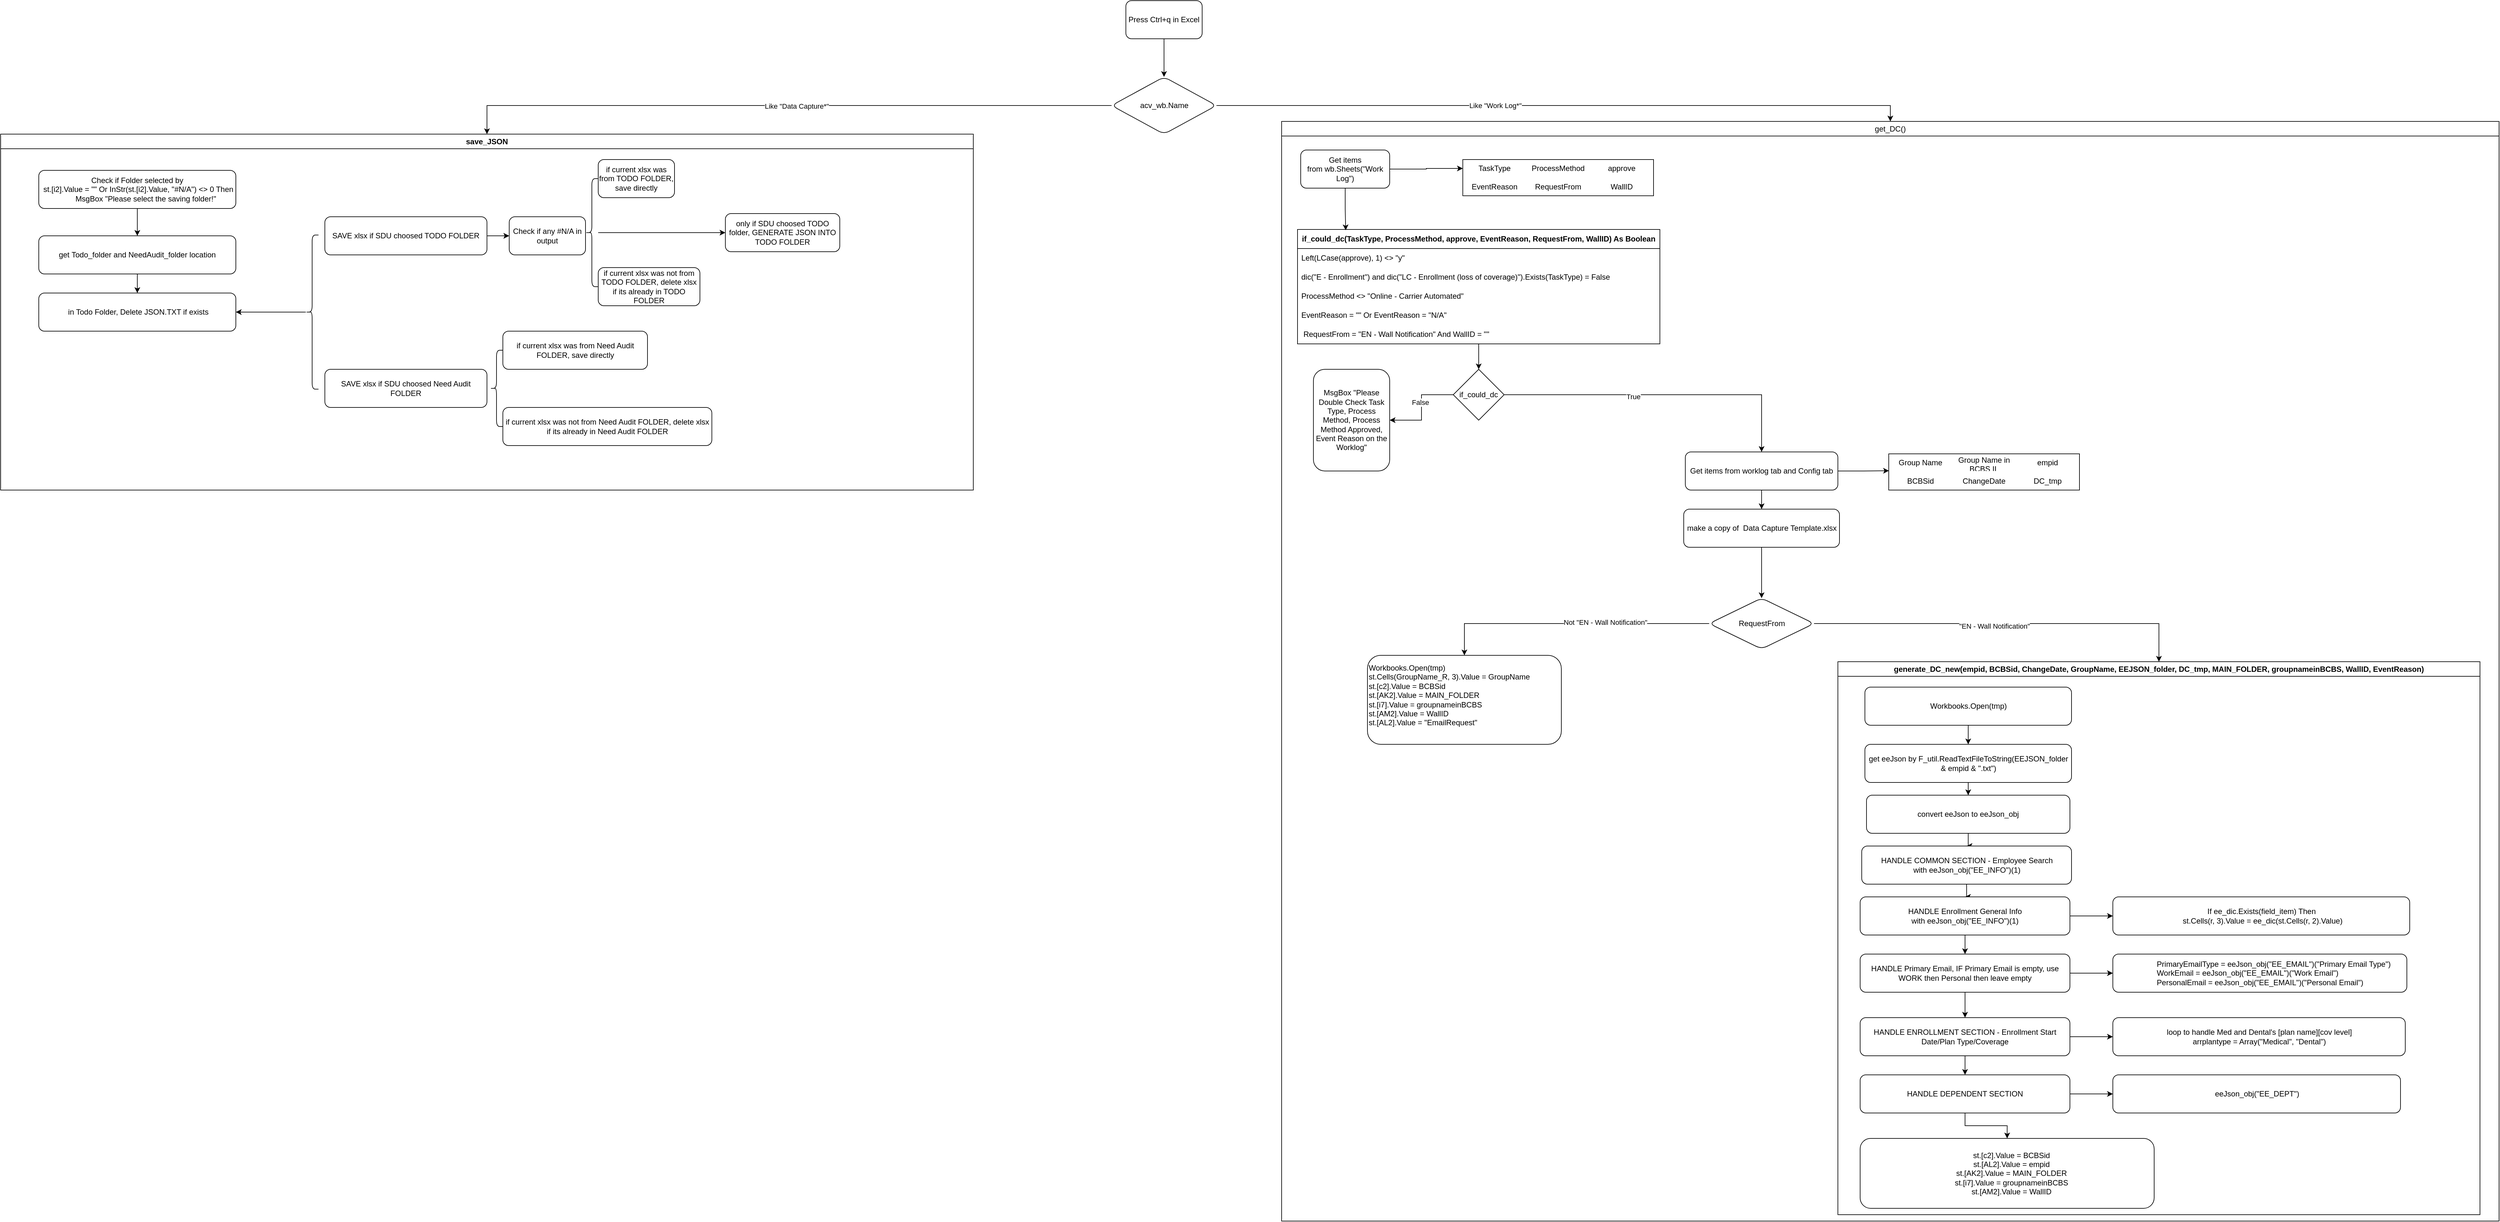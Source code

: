 <mxfile version="24.4.0" type="github">
  <diagram name="第 1 页" id="cuX83Zz7LstaSbaiO-IE">
    <mxGraphModel dx="4090" dy="1310" grid="1" gridSize="10" guides="1" tooltips="1" connect="1" arrows="1" fold="1" page="1" pageScale="1" pageWidth="850" pageHeight="1100" math="0" shadow="0">
      <root>
        <mxCell id="0" />
        <mxCell id="1" parent="0" />
        <mxCell id="5gkbCRGT5eKHyLrMa7Dm-3" value="" style="edgeStyle=orthogonalEdgeStyle;rounded=0;orthogonalLoop=1;jettySize=auto;html=1;" edge="1" parent="1" source="5gkbCRGT5eKHyLrMa7Dm-1" target="5gkbCRGT5eKHyLrMa7Dm-2">
          <mxGeometry relative="1" as="geometry" />
        </mxCell>
        <mxCell id="5gkbCRGT5eKHyLrMa7Dm-1" value="Press Ctrl+q in Excel" style="rounded=1;whiteSpace=wrap;html=1;" vertex="1" parent="1">
          <mxGeometry x="180" y="80" width="120" height="60" as="geometry" />
        </mxCell>
        <mxCell id="5gkbCRGT5eKHyLrMa7Dm-5" value="" style="edgeStyle=orthogonalEdgeStyle;rounded=0;orthogonalLoop=1;jettySize=auto;html=1;entryX=0.5;entryY=0;entryDx=0;entryDy=0;" edge="1" parent="1" source="5gkbCRGT5eKHyLrMa7Dm-2" target="5gkbCRGT5eKHyLrMa7Dm-13">
          <mxGeometry relative="1" as="geometry">
            <mxPoint x="470" y="245" as="targetPoint" />
          </mxGeometry>
        </mxCell>
        <mxCell id="5gkbCRGT5eKHyLrMa7Dm-11" value="Like &quot;Work Log*&quot;" style="edgeLabel;html=1;align=center;verticalAlign=middle;resizable=0;points=[];" vertex="1" connectable="0" parent="5gkbCRGT5eKHyLrMa7Dm-5">
          <mxGeometry x="-0.21" y="-1" relative="1" as="geometry">
            <mxPoint x="10" y="-1" as="offset" />
          </mxGeometry>
        </mxCell>
        <mxCell id="5gkbCRGT5eKHyLrMa7Dm-9" value="" style="edgeStyle=orthogonalEdgeStyle;rounded=0;orthogonalLoop=1;jettySize=auto;html=1;entryX=0.5;entryY=0;entryDx=0;entryDy=0;" edge="1" parent="1" source="5gkbCRGT5eKHyLrMa7Dm-2" target="5gkbCRGT5eKHyLrMa7Dm-121">
          <mxGeometry relative="1" as="geometry">
            <mxPoint x="20" y="245" as="targetPoint" />
          </mxGeometry>
        </mxCell>
        <mxCell id="5gkbCRGT5eKHyLrMa7Dm-10" value="Like &quot;Data Capture*&quot;" style="edgeLabel;html=1;align=center;verticalAlign=middle;resizable=0;points=[];" vertex="1" connectable="0" parent="5gkbCRGT5eKHyLrMa7Dm-9">
          <mxGeometry x="-0.034" y="1" relative="1" as="geometry">
            <mxPoint x="1" as="offset" />
          </mxGeometry>
        </mxCell>
        <mxCell id="5gkbCRGT5eKHyLrMa7Dm-2" value="acv_wb.Name" style="rhombus;whiteSpace=wrap;html=1;rounded=1;" vertex="1" parent="1">
          <mxGeometry x="157.5" y="200" width="165" height="90" as="geometry" />
        </mxCell>
        <mxCell id="5gkbCRGT5eKHyLrMa7Dm-13" value="&lt;span style=&quot;font-weight: 400;&quot;&gt;get_DC()&lt;/span&gt;" style="swimlane;whiteSpace=wrap;html=1;" vertex="1" parent="1">
          <mxGeometry x="425" y="270" width="1915" height="1730" as="geometry" />
        </mxCell>
        <mxCell id="5gkbCRGT5eKHyLrMa7Dm-42" style="edgeStyle=orthogonalEdgeStyle;rounded=0;orthogonalLoop=1;jettySize=auto;html=1;" edge="1" parent="5gkbCRGT5eKHyLrMa7Dm-13" source="5gkbCRGT5eKHyLrMa7Dm-14" target="5gkbCRGT5eKHyLrMa7Dm-30">
          <mxGeometry relative="1" as="geometry" />
        </mxCell>
        <mxCell id="5gkbCRGT5eKHyLrMa7Dm-14" value="Get items from&amp;nbsp;wb.Sheets(&quot;Work Log&quot;)" style="rounded=1;whiteSpace=wrap;html=1;" vertex="1" parent="5gkbCRGT5eKHyLrMa7Dm-13">
          <mxGeometry x="30" y="45" width="140" height="60" as="geometry" />
        </mxCell>
        <mxCell id="5gkbCRGT5eKHyLrMa7Dm-29" value="" style="shape=table;html=1;whiteSpace=wrap;startSize=0;container=1;collapsible=0;childLayout=tableLayout;columnLines=0;rowLines=0;fontSize=16;strokeColor=default;" vertex="1" parent="5gkbCRGT5eKHyLrMa7Dm-13">
          <mxGeometry x="285" y="60" width="300" height="57" as="geometry" />
        </mxCell>
        <mxCell id="5gkbCRGT5eKHyLrMa7Dm-30" value="" style="shape=tableRow;horizontal=0;startSize=0;swimlaneHead=0;swimlaneBody=0;top=0;left=0;bottom=0;right=0;collapsible=0;dropTarget=0;fillColor=none;points=[[0,0.5],[1,0.5]];portConstraint=eastwest;fontSize=16;strokeColor=inherit;" vertex="1" parent="5gkbCRGT5eKHyLrMa7Dm-29">
          <mxGeometry width="300" height="28" as="geometry" />
        </mxCell>
        <mxCell id="5gkbCRGT5eKHyLrMa7Dm-31" value="TaskType" style="shape=partialRectangle;html=1;whiteSpace=wrap;connectable=0;fillColor=none;top=0;left=0;bottom=0;right=0;overflow=hidden;fontSize=12;strokeColor=inherit;" vertex="1" parent="5gkbCRGT5eKHyLrMa7Dm-30">
          <mxGeometry width="100" height="28" as="geometry">
            <mxRectangle width="100" height="28" as="alternateBounds" />
          </mxGeometry>
        </mxCell>
        <mxCell id="5gkbCRGT5eKHyLrMa7Dm-32" value="ProcessMethod" style="shape=partialRectangle;html=1;whiteSpace=wrap;connectable=0;fillColor=none;top=0;left=0;bottom=0;right=0;overflow=hidden;fontSize=12;strokeColor=inherit;" vertex="1" parent="5gkbCRGT5eKHyLrMa7Dm-30">
          <mxGeometry x="100" width="100" height="28" as="geometry">
            <mxRectangle width="100" height="28" as="alternateBounds" />
          </mxGeometry>
        </mxCell>
        <mxCell id="5gkbCRGT5eKHyLrMa7Dm-33" value="approve" style="shape=partialRectangle;html=1;whiteSpace=wrap;connectable=0;fillColor=none;top=0;left=0;bottom=0;right=0;overflow=hidden;fontSize=12;strokeColor=inherit;" vertex="1" parent="5gkbCRGT5eKHyLrMa7Dm-30">
          <mxGeometry x="200" width="100" height="28" as="geometry">
            <mxRectangle width="100" height="28" as="alternateBounds" />
          </mxGeometry>
        </mxCell>
        <mxCell id="5gkbCRGT5eKHyLrMa7Dm-34" value="" style="shape=tableRow;horizontal=0;startSize=0;swimlaneHead=0;swimlaneBody=0;top=0;left=0;bottom=0;right=0;collapsible=0;dropTarget=0;fillColor=none;points=[[0,0.5],[1,0.5]];portConstraint=eastwest;fontSize=16;strokeColor=inherit;" vertex="1" parent="5gkbCRGT5eKHyLrMa7Dm-29">
          <mxGeometry y="28" width="300" height="29" as="geometry" />
        </mxCell>
        <mxCell id="5gkbCRGT5eKHyLrMa7Dm-35" value="EventReason" style="shape=partialRectangle;html=1;whiteSpace=wrap;connectable=0;fillColor=none;top=0;left=0;bottom=0;right=0;overflow=hidden;fontSize=12;strokeColor=inherit;" vertex="1" parent="5gkbCRGT5eKHyLrMa7Dm-34">
          <mxGeometry width="100" height="29" as="geometry">
            <mxRectangle width="100" height="29" as="alternateBounds" />
          </mxGeometry>
        </mxCell>
        <mxCell id="5gkbCRGT5eKHyLrMa7Dm-36" value="RequestFrom" style="shape=partialRectangle;html=1;whiteSpace=wrap;connectable=0;fillColor=none;top=0;left=0;bottom=0;right=0;overflow=hidden;fontSize=12;strokeColor=inherit;" vertex="1" parent="5gkbCRGT5eKHyLrMa7Dm-34">
          <mxGeometry x="100" width="100" height="29" as="geometry">
            <mxRectangle width="100" height="29" as="alternateBounds" />
          </mxGeometry>
        </mxCell>
        <mxCell id="5gkbCRGT5eKHyLrMa7Dm-37" value="WallID" style="shape=partialRectangle;html=1;whiteSpace=wrap;connectable=0;fillColor=none;top=0;left=0;bottom=0;right=0;overflow=hidden;fontSize=12;strokeColor=inherit;" vertex="1" parent="5gkbCRGT5eKHyLrMa7Dm-34">
          <mxGeometry x="200" width="100" height="29" as="geometry">
            <mxRectangle width="100" height="29" as="alternateBounds" />
          </mxGeometry>
        </mxCell>
        <mxCell id="5gkbCRGT5eKHyLrMa7Dm-58" value="" style="edgeStyle=orthogonalEdgeStyle;rounded=0;orthogonalLoop=1;jettySize=auto;html=1;" edge="1" parent="5gkbCRGT5eKHyLrMa7Dm-13" source="5gkbCRGT5eKHyLrMa7Dm-46" target="5gkbCRGT5eKHyLrMa7Dm-57">
          <mxGeometry relative="1" as="geometry" />
        </mxCell>
        <mxCell id="5gkbCRGT5eKHyLrMa7Dm-46" value="&lt;span style=&quot;font-weight: 700;&quot;&gt;if_could_dc(TaskType, ProcessMethod, approve, EventReason, RequestFrom, WallID) As Boolean&lt;/span&gt;" style="swimlane;fontStyle=0;childLayout=stackLayout;horizontal=1;startSize=30;horizontalStack=0;resizeParent=1;resizeParentMax=0;resizeLast=0;collapsible=1;marginBottom=0;whiteSpace=wrap;html=1;" vertex="1" parent="5gkbCRGT5eKHyLrMa7Dm-13">
          <mxGeometry x="25" y="170" width="570" height="180" as="geometry">
            <mxRectangle x="45" y="465" width="600" height="30" as="alternateBounds" />
          </mxGeometry>
        </mxCell>
        <mxCell id="5gkbCRGT5eKHyLrMa7Dm-47" value="Left(LCase(approve), 1) &amp;lt;&amp;gt; &quot;y&quot;" style="text;strokeColor=none;fillColor=none;align=left;verticalAlign=middle;spacingLeft=4;spacingRight=4;overflow=hidden;points=[[0,0.5],[1,0.5]];portConstraint=eastwest;rotatable=0;whiteSpace=wrap;html=1;" vertex="1" parent="5gkbCRGT5eKHyLrMa7Dm-46">
          <mxGeometry y="30" width="570" height="30" as="geometry" />
        </mxCell>
        <mxCell id="5gkbCRGT5eKHyLrMa7Dm-48" value="dic(&quot;E - Enrollment&quot;) and&amp;nbsp;dic(&quot;LC - Enrollment (loss of coverage)&quot;).Exists(TaskType)&amp;nbsp;= False" style="text;strokeColor=none;fillColor=none;align=left;verticalAlign=middle;spacingLeft=4;spacingRight=4;overflow=hidden;points=[[0,0.5],[1,0.5]];portConstraint=eastwest;rotatable=0;whiteSpace=wrap;html=1;" vertex="1" parent="5gkbCRGT5eKHyLrMa7Dm-46">
          <mxGeometry y="60" width="570" height="30" as="geometry" />
        </mxCell>
        <mxCell id="5gkbCRGT5eKHyLrMa7Dm-49" value="ProcessMethod &amp;lt;&amp;gt; &quot;Online - Carrier Automated&quot;" style="text;strokeColor=none;fillColor=none;align=left;verticalAlign=middle;spacingLeft=4;spacingRight=4;overflow=hidden;points=[[0,0.5],[1,0.5]];portConstraint=eastwest;rotatable=0;whiteSpace=wrap;html=1;" vertex="1" parent="5gkbCRGT5eKHyLrMa7Dm-46">
          <mxGeometry y="90" width="570" height="30" as="geometry" />
        </mxCell>
        <mxCell id="5gkbCRGT5eKHyLrMa7Dm-51" value="EventReason = &quot;&quot; Or EventReason = &quot;N/A&quot;" style="text;strokeColor=none;fillColor=none;align=left;verticalAlign=middle;spacingLeft=4;spacingRight=4;overflow=hidden;points=[[0,0.5],[1,0.5]];portConstraint=eastwest;rotatable=0;whiteSpace=wrap;html=1;" vertex="1" parent="5gkbCRGT5eKHyLrMa7Dm-46">
          <mxGeometry y="120" width="570" height="30" as="geometry" />
        </mxCell>
        <mxCell id="5gkbCRGT5eKHyLrMa7Dm-54" value="&amp;nbsp;RequestFrom = &quot;EN - Wall Notification&quot; And WallID = &quot;&quot;" style="text;strokeColor=none;fillColor=none;align=left;verticalAlign=middle;spacingLeft=4;spacingRight=4;overflow=hidden;points=[[0,0.5],[1,0.5]];portConstraint=eastwest;rotatable=0;whiteSpace=wrap;html=1;" vertex="1" parent="5gkbCRGT5eKHyLrMa7Dm-46">
          <mxGeometry y="150" width="570" height="30" as="geometry" />
        </mxCell>
        <mxCell id="5gkbCRGT5eKHyLrMa7Dm-53" style="edgeStyle=orthogonalEdgeStyle;rounded=0;orthogonalLoop=1;jettySize=auto;html=1;entryX=0.133;entryY=0.007;entryDx=0;entryDy=0;entryPerimeter=0;" edge="1" parent="5gkbCRGT5eKHyLrMa7Dm-13" source="5gkbCRGT5eKHyLrMa7Dm-14" target="5gkbCRGT5eKHyLrMa7Dm-46">
          <mxGeometry relative="1" as="geometry" />
        </mxCell>
        <mxCell id="5gkbCRGT5eKHyLrMa7Dm-60" value="" style="edgeStyle=orthogonalEdgeStyle;rounded=0;orthogonalLoop=1;jettySize=auto;html=1;entryX=0.5;entryY=0;entryDx=0;entryDy=0;" edge="1" parent="5gkbCRGT5eKHyLrMa7Dm-13" source="5gkbCRGT5eKHyLrMa7Dm-57" target="5gkbCRGT5eKHyLrMa7Dm-67">
          <mxGeometry relative="1" as="geometry">
            <mxPoint x="505" y="430" as="targetPoint" />
          </mxGeometry>
        </mxCell>
        <mxCell id="5gkbCRGT5eKHyLrMa7Dm-61" value="True" style="edgeLabel;html=1;align=center;verticalAlign=middle;resizable=0;points=[];" vertex="1" connectable="0" parent="5gkbCRGT5eKHyLrMa7Dm-60">
          <mxGeometry x="-0.182" y="-3" relative="1" as="geometry">
            <mxPoint as="offset" />
          </mxGeometry>
        </mxCell>
        <mxCell id="5gkbCRGT5eKHyLrMa7Dm-63" value="" style="edgeStyle=orthogonalEdgeStyle;rounded=0;orthogonalLoop=1;jettySize=auto;html=1;" edge="1" parent="5gkbCRGT5eKHyLrMa7Dm-13" source="5gkbCRGT5eKHyLrMa7Dm-57" target="5gkbCRGT5eKHyLrMa7Dm-62">
          <mxGeometry relative="1" as="geometry" />
        </mxCell>
        <mxCell id="5gkbCRGT5eKHyLrMa7Dm-64" value="False" style="edgeLabel;html=1;align=center;verticalAlign=middle;resizable=0;points=[];" vertex="1" connectable="0" parent="5gkbCRGT5eKHyLrMa7Dm-63">
          <mxGeometry x="-0.124" y="-2" relative="1" as="geometry">
            <mxPoint as="offset" />
          </mxGeometry>
        </mxCell>
        <mxCell id="5gkbCRGT5eKHyLrMa7Dm-57" value="if_could_dc" style="rhombus;whiteSpace=wrap;html=1;fontStyle=0;startSize=30;" vertex="1" parent="5gkbCRGT5eKHyLrMa7Dm-13">
          <mxGeometry x="270" y="390" width="80" height="80" as="geometry" />
        </mxCell>
        <mxCell id="5gkbCRGT5eKHyLrMa7Dm-62" value="MsgBox &quot;Please Double Check Task Type, Process Method, Process Method Approved, Event Reason on the Worklog&quot;" style="rounded=1;whiteSpace=wrap;html=1;fontStyle=0;startSize=30;" vertex="1" parent="5gkbCRGT5eKHyLrMa7Dm-13">
          <mxGeometry x="50" y="390" width="120" height="160" as="geometry" />
        </mxCell>
        <mxCell id="5gkbCRGT5eKHyLrMa7Dm-79" value="" style="edgeStyle=orthogonalEdgeStyle;rounded=0;orthogonalLoop=1;jettySize=auto;html=1;" edge="1" parent="5gkbCRGT5eKHyLrMa7Dm-13" source="5gkbCRGT5eKHyLrMa7Dm-67" target="5gkbCRGT5eKHyLrMa7Dm-78">
          <mxGeometry relative="1" as="geometry" />
        </mxCell>
        <mxCell id="5gkbCRGT5eKHyLrMa7Dm-67" value="Get items from worklog tab and Config tab" style="rounded=1;whiteSpace=wrap;html=1;" vertex="1" parent="5gkbCRGT5eKHyLrMa7Dm-13">
          <mxGeometry x="635" y="520" width="240" height="60" as="geometry" />
        </mxCell>
        <mxCell id="5gkbCRGT5eKHyLrMa7Dm-68" value="" style="shape=table;html=1;whiteSpace=wrap;startSize=0;container=1;collapsible=0;childLayout=tableLayout;columnLines=0;rowLines=0;fontSize=16;strokeColor=default;" vertex="1" parent="5gkbCRGT5eKHyLrMa7Dm-13">
          <mxGeometry x="955" y="523" width="300" height="57" as="geometry" />
        </mxCell>
        <mxCell id="5gkbCRGT5eKHyLrMa7Dm-69" value="" style="shape=tableRow;horizontal=0;startSize=0;swimlaneHead=0;swimlaneBody=0;top=0;left=0;bottom=0;right=0;collapsible=0;dropTarget=0;fillColor=none;points=[[0,0.5],[1,0.5]];portConstraint=eastwest;fontSize=16;strokeColor=inherit;" vertex="1" parent="5gkbCRGT5eKHyLrMa7Dm-68">
          <mxGeometry width="300" height="28" as="geometry" />
        </mxCell>
        <mxCell id="5gkbCRGT5eKHyLrMa7Dm-70" value="Group Name" style="shape=partialRectangle;html=1;whiteSpace=wrap;connectable=0;fillColor=none;top=0;left=0;bottom=0;right=0;overflow=hidden;fontSize=12;strokeColor=inherit;" vertex="1" parent="5gkbCRGT5eKHyLrMa7Dm-69">
          <mxGeometry width="100" height="28" as="geometry">
            <mxRectangle width="100" height="28" as="alternateBounds" />
          </mxGeometry>
        </mxCell>
        <mxCell id="5gkbCRGT5eKHyLrMa7Dm-71" value="Group Name in BCBS IL" style="shape=partialRectangle;html=1;whiteSpace=wrap;connectable=0;fillColor=none;top=0;left=0;bottom=0;right=0;overflow=hidden;fontSize=12;strokeColor=inherit;" vertex="1" parent="5gkbCRGT5eKHyLrMa7Dm-69">
          <mxGeometry x="100" width="100" height="28" as="geometry">
            <mxRectangle width="100" height="28" as="alternateBounds" />
          </mxGeometry>
        </mxCell>
        <mxCell id="5gkbCRGT5eKHyLrMa7Dm-72" value="empid" style="shape=partialRectangle;html=1;whiteSpace=wrap;connectable=0;fillColor=none;top=0;left=0;bottom=0;right=0;overflow=hidden;fontSize=12;strokeColor=inherit;" vertex="1" parent="5gkbCRGT5eKHyLrMa7Dm-69">
          <mxGeometry x="200" width="100" height="28" as="geometry">
            <mxRectangle width="100" height="28" as="alternateBounds" />
          </mxGeometry>
        </mxCell>
        <mxCell id="5gkbCRGT5eKHyLrMa7Dm-73" value="" style="shape=tableRow;horizontal=0;startSize=0;swimlaneHead=0;swimlaneBody=0;top=0;left=0;bottom=0;right=0;collapsible=0;dropTarget=0;fillColor=none;points=[[0,0.5],[1,0.5]];portConstraint=eastwest;fontSize=16;strokeColor=inherit;" vertex="1" parent="5gkbCRGT5eKHyLrMa7Dm-68">
          <mxGeometry y="28" width="300" height="29" as="geometry" />
        </mxCell>
        <mxCell id="5gkbCRGT5eKHyLrMa7Dm-74" value="BCBSid" style="shape=partialRectangle;html=1;whiteSpace=wrap;connectable=0;fillColor=none;top=0;left=0;bottom=0;right=0;overflow=hidden;fontSize=12;strokeColor=inherit;" vertex="1" parent="5gkbCRGT5eKHyLrMa7Dm-73">
          <mxGeometry width="100" height="29" as="geometry">
            <mxRectangle width="100" height="29" as="alternateBounds" />
          </mxGeometry>
        </mxCell>
        <mxCell id="5gkbCRGT5eKHyLrMa7Dm-75" value="ChangeDate" style="shape=partialRectangle;html=1;whiteSpace=wrap;connectable=0;fillColor=none;top=0;left=0;bottom=0;right=0;overflow=hidden;fontSize=12;strokeColor=inherit;" vertex="1" parent="5gkbCRGT5eKHyLrMa7Dm-73">
          <mxGeometry x="100" width="100" height="29" as="geometry">
            <mxRectangle width="100" height="29" as="alternateBounds" />
          </mxGeometry>
        </mxCell>
        <mxCell id="5gkbCRGT5eKHyLrMa7Dm-76" value="DC_tmp" style="shape=partialRectangle;html=1;whiteSpace=wrap;connectable=0;fillColor=none;top=0;left=0;bottom=0;right=0;overflow=hidden;fontSize=12;strokeColor=inherit;" vertex="1" parent="5gkbCRGT5eKHyLrMa7Dm-73">
          <mxGeometry x="200" width="100" height="29" as="geometry">
            <mxRectangle width="100" height="29" as="alternateBounds" />
          </mxGeometry>
        </mxCell>
        <mxCell id="5gkbCRGT5eKHyLrMa7Dm-77" style="edgeStyle=orthogonalEdgeStyle;rounded=0;orthogonalLoop=1;jettySize=auto;html=1;entryX=0.001;entryY=0.949;entryDx=0;entryDy=0;entryPerimeter=0;" edge="1" parent="5gkbCRGT5eKHyLrMa7Dm-13" source="5gkbCRGT5eKHyLrMa7Dm-67" target="5gkbCRGT5eKHyLrMa7Dm-69">
          <mxGeometry relative="1" as="geometry" />
        </mxCell>
        <mxCell id="5gkbCRGT5eKHyLrMa7Dm-81" value="" style="edgeStyle=orthogonalEdgeStyle;rounded=0;orthogonalLoop=1;jettySize=auto;html=1;" edge="1" parent="5gkbCRGT5eKHyLrMa7Dm-13" source="5gkbCRGT5eKHyLrMa7Dm-78" target="5gkbCRGT5eKHyLrMa7Dm-80">
          <mxGeometry relative="1" as="geometry" />
        </mxCell>
        <mxCell id="5gkbCRGT5eKHyLrMa7Dm-78" value="make a copy of&amp;nbsp;&amp;nbsp;Data Capture Template.xlsx" style="whiteSpace=wrap;html=1;rounded=1;" vertex="1" parent="5gkbCRGT5eKHyLrMa7Dm-13">
          <mxGeometry x="632.5" y="610" width="245" height="60" as="geometry" />
        </mxCell>
        <mxCell id="5gkbCRGT5eKHyLrMa7Dm-83" value="" style="edgeStyle=orthogonalEdgeStyle;rounded=0;orthogonalLoop=1;jettySize=auto;html=1;entryX=0.5;entryY=0;entryDx=0;entryDy=0;" edge="1" parent="5gkbCRGT5eKHyLrMa7Dm-13" source="5gkbCRGT5eKHyLrMa7Dm-80" target="5gkbCRGT5eKHyLrMa7Dm-82">
          <mxGeometry relative="1" as="geometry" />
        </mxCell>
        <mxCell id="5gkbCRGT5eKHyLrMa7Dm-120" value="Not &quot;EN - Wall Notification&quot;" style="edgeLabel;html=1;align=center;verticalAlign=middle;resizable=0;points=[];" vertex="1" connectable="0" parent="5gkbCRGT5eKHyLrMa7Dm-83">
          <mxGeometry x="-0.244" y="-2" relative="1" as="geometry">
            <mxPoint x="1" as="offset" />
          </mxGeometry>
        </mxCell>
        <mxCell id="5gkbCRGT5eKHyLrMa7Dm-85" value="" style="edgeStyle=orthogonalEdgeStyle;rounded=0;orthogonalLoop=1;jettySize=auto;html=1;entryX=0.5;entryY=0;entryDx=0;entryDy=0;" edge="1" parent="5gkbCRGT5eKHyLrMa7Dm-13" source="5gkbCRGT5eKHyLrMa7Dm-80" target="5gkbCRGT5eKHyLrMa7Dm-87">
          <mxGeometry relative="1" as="geometry">
            <mxPoint x="1035" y="790" as="targetPoint" />
          </mxGeometry>
        </mxCell>
        <mxCell id="5gkbCRGT5eKHyLrMa7Dm-86" value="&quot;EN - Wall Notification&quot;" style="edgeLabel;html=1;align=center;verticalAlign=middle;resizable=0;points=[];" vertex="1" connectable="0" parent="5gkbCRGT5eKHyLrMa7Dm-85">
          <mxGeometry x="-0.06" y="-4" relative="1" as="geometry">
            <mxPoint as="offset" />
          </mxGeometry>
        </mxCell>
        <mxCell id="5gkbCRGT5eKHyLrMa7Dm-80" value="RequestFrom" style="rhombus;whiteSpace=wrap;html=1;rounded=1;" vertex="1" parent="5gkbCRGT5eKHyLrMa7Dm-13">
          <mxGeometry x="672.5" y="750" width="165" height="80" as="geometry" />
        </mxCell>
        <mxCell id="5gkbCRGT5eKHyLrMa7Dm-82" value="&lt;div&gt;Workbooks.Open(tmp)&lt;br&gt;&lt;/div&gt;&lt;div&gt;st.Cells(GroupName_R, 3).Value = GroupName&lt;/div&gt;&lt;div&gt;st.[c2].Value = BCBSid&lt;/div&gt;&lt;div&gt;st.[AK2].Value = MAIN_FOLDER&lt;/div&gt;&lt;div&gt;st.[i7].Value = groupnameinBCBS&lt;span style=&quot;background-color: initial;&quot;&gt;&amp;nbsp;&lt;/span&gt;&lt;/div&gt;&lt;div&gt;st.[AM2].Value = WallID&lt;/div&gt;&lt;div&gt;st.[AL2].Value = &quot;EmailRequest&quot;&lt;/div&gt;&lt;div&gt;&lt;br&gt;&lt;/div&gt;" style="whiteSpace=wrap;html=1;rounded=1;align=left;" vertex="1" parent="5gkbCRGT5eKHyLrMa7Dm-13">
          <mxGeometry x="135" y="840" width="305" height="140" as="geometry" />
        </mxCell>
        <mxCell id="5gkbCRGT5eKHyLrMa7Dm-87" value="generate_DC_new(empid, BCBSid, ChangeDate, GroupName, EEJSON_folder, DC_tmp, MAIN_FOLDER, groupnameinBCBS, WallID, EventReason)" style="swimlane;whiteSpace=wrap;html=1;" vertex="1" parent="5gkbCRGT5eKHyLrMa7Dm-13">
          <mxGeometry x="875" y="850" width="1010" height="870" as="geometry" />
        </mxCell>
        <mxCell id="5gkbCRGT5eKHyLrMa7Dm-90" value="" style="edgeStyle=orthogonalEdgeStyle;rounded=0;orthogonalLoop=1;jettySize=auto;html=1;" edge="1" parent="5gkbCRGT5eKHyLrMa7Dm-87" source="5gkbCRGT5eKHyLrMa7Dm-88" target="5gkbCRGT5eKHyLrMa7Dm-89">
          <mxGeometry relative="1" as="geometry" />
        </mxCell>
        <mxCell id="5gkbCRGT5eKHyLrMa7Dm-88" value="get eeJson by F_util.ReadTextFileToString(EEJSON_folder &amp;amp; empid &amp;amp; &quot;.txt&quot;)" style="rounded=1;whiteSpace=wrap;html=1;" vertex="1" parent="5gkbCRGT5eKHyLrMa7Dm-87">
          <mxGeometry x="42.5" y="130" width="325" height="60" as="geometry" />
        </mxCell>
        <mxCell id="5gkbCRGT5eKHyLrMa7Dm-92" value="" style="edgeStyle=orthogonalEdgeStyle;rounded=0;orthogonalLoop=1;jettySize=auto;html=1;" edge="1" parent="5gkbCRGT5eKHyLrMa7Dm-87" source="5gkbCRGT5eKHyLrMa7Dm-89" target="5gkbCRGT5eKHyLrMa7Dm-91">
          <mxGeometry relative="1" as="geometry" />
        </mxCell>
        <mxCell id="5gkbCRGT5eKHyLrMa7Dm-89" value="convert eeJson&amp;nbsp;to eeJson_obj" style="whiteSpace=wrap;html=1;rounded=1;" vertex="1" parent="5gkbCRGT5eKHyLrMa7Dm-87">
          <mxGeometry x="45" y="210" width="320" height="60" as="geometry" />
        </mxCell>
        <mxCell id="5gkbCRGT5eKHyLrMa7Dm-99" value="" style="edgeStyle=orthogonalEdgeStyle;rounded=0;orthogonalLoop=1;jettySize=auto;html=1;" edge="1" parent="5gkbCRGT5eKHyLrMa7Dm-87" source="5gkbCRGT5eKHyLrMa7Dm-91" target="5gkbCRGT5eKHyLrMa7Dm-98">
          <mxGeometry relative="1" as="geometry" />
        </mxCell>
        <mxCell id="5gkbCRGT5eKHyLrMa7Dm-91" value="HANDLE COMMON SECTION - Employee Search&lt;div&gt;with&amp;nbsp;eeJson_obj(&quot;EE_INFO&quot;)(1)&lt;/div&gt;" style="whiteSpace=wrap;html=1;rounded=1;" vertex="1" parent="5gkbCRGT5eKHyLrMa7Dm-87">
          <mxGeometry x="37.5" y="290" width="330" height="60" as="geometry" />
        </mxCell>
        <mxCell id="5gkbCRGT5eKHyLrMa7Dm-104" style="edgeStyle=orthogonalEdgeStyle;rounded=0;orthogonalLoop=1;jettySize=auto;html=1;entryX=0.5;entryY=0;entryDx=0;entryDy=0;" edge="1" parent="5gkbCRGT5eKHyLrMa7Dm-87" source="5gkbCRGT5eKHyLrMa7Dm-96" target="5gkbCRGT5eKHyLrMa7Dm-101">
          <mxGeometry relative="1" as="geometry" />
        </mxCell>
        <mxCell id="5gkbCRGT5eKHyLrMa7Dm-107" value="" style="edgeStyle=orthogonalEdgeStyle;rounded=0;orthogonalLoop=1;jettySize=auto;html=1;" edge="1" parent="5gkbCRGT5eKHyLrMa7Dm-87" source="5gkbCRGT5eKHyLrMa7Dm-96" target="5gkbCRGT5eKHyLrMa7Dm-106">
          <mxGeometry relative="1" as="geometry" />
        </mxCell>
        <mxCell id="5gkbCRGT5eKHyLrMa7Dm-96" value="HANDLE Primary Email, IF Primary Email is empty, use WORK then Personal then leave empty" style="whiteSpace=wrap;html=1;rounded=1;" vertex="1" parent="5gkbCRGT5eKHyLrMa7Dm-87">
          <mxGeometry x="35" y="460" width="330" height="60" as="geometry" />
        </mxCell>
        <mxCell id="5gkbCRGT5eKHyLrMa7Dm-100" value="" style="edgeStyle=orthogonalEdgeStyle;rounded=0;orthogonalLoop=1;jettySize=auto;html=1;" edge="1" parent="5gkbCRGT5eKHyLrMa7Dm-87" source="5gkbCRGT5eKHyLrMa7Dm-98" target="5gkbCRGT5eKHyLrMa7Dm-96">
          <mxGeometry relative="1" as="geometry" />
        </mxCell>
        <mxCell id="5gkbCRGT5eKHyLrMa7Dm-109" value="" style="edgeStyle=orthogonalEdgeStyle;rounded=0;orthogonalLoop=1;jettySize=auto;html=1;" edge="1" parent="5gkbCRGT5eKHyLrMa7Dm-87" source="5gkbCRGT5eKHyLrMa7Dm-98" target="5gkbCRGT5eKHyLrMa7Dm-108">
          <mxGeometry relative="1" as="geometry" />
        </mxCell>
        <mxCell id="5gkbCRGT5eKHyLrMa7Dm-98" value="HANDLE Enrollment&amp;nbsp;General Info&lt;div&gt;with&amp;nbsp;eeJson_obj(&quot;EE_INFO&quot;)(1)&lt;/div&gt;" style="whiteSpace=wrap;html=1;rounded=1;" vertex="1" parent="5gkbCRGT5eKHyLrMa7Dm-87">
          <mxGeometry x="35" y="370" width="330" height="60" as="geometry" />
        </mxCell>
        <mxCell id="5gkbCRGT5eKHyLrMa7Dm-105" style="edgeStyle=orthogonalEdgeStyle;rounded=0;orthogonalLoop=1;jettySize=auto;html=1;" edge="1" parent="5gkbCRGT5eKHyLrMa7Dm-87" source="5gkbCRGT5eKHyLrMa7Dm-101" target="5gkbCRGT5eKHyLrMa7Dm-102">
          <mxGeometry relative="1" as="geometry" />
        </mxCell>
        <mxCell id="5gkbCRGT5eKHyLrMa7Dm-111" value="" style="edgeStyle=orthogonalEdgeStyle;rounded=0;orthogonalLoop=1;jettySize=auto;html=1;" edge="1" parent="5gkbCRGT5eKHyLrMa7Dm-87" source="5gkbCRGT5eKHyLrMa7Dm-101" target="5gkbCRGT5eKHyLrMa7Dm-110">
          <mxGeometry relative="1" as="geometry" />
        </mxCell>
        <mxCell id="5gkbCRGT5eKHyLrMa7Dm-101" value="HANDLE ENROLLMENT SECTION - Enrollment Start Date/Plan Type/Coverage" style="whiteSpace=wrap;html=1;rounded=1;" vertex="1" parent="5gkbCRGT5eKHyLrMa7Dm-87">
          <mxGeometry x="35" y="560" width="330" height="60" as="geometry" />
        </mxCell>
        <mxCell id="5gkbCRGT5eKHyLrMa7Dm-113" value="" style="edgeStyle=orthogonalEdgeStyle;rounded=0;orthogonalLoop=1;jettySize=auto;html=1;" edge="1" parent="5gkbCRGT5eKHyLrMa7Dm-87" source="5gkbCRGT5eKHyLrMa7Dm-102" target="5gkbCRGT5eKHyLrMa7Dm-112">
          <mxGeometry relative="1" as="geometry" />
        </mxCell>
        <mxCell id="5gkbCRGT5eKHyLrMa7Dm-119" style="edgeStyle=orthogonalEdgeStyle;rounded=0;orthogonalLoop=1;jettySize=auto;html=1;entryX=0.5;entryY=0;entryDx=0;entryDy=0;" edge="1" parent="5gkbCRGT5eKHyLrMa7Dm-87" source="5gkbCRGT5eKHyLrMa7Dm-102" target="5gkbCRGT5eKHyLrMa7Dm-114">
          <mxGeometry relative="1" as="geometry" />
        </mxCell>
        <mxCell id="5gkbCRGT5eKHyLrMa7Dm-102" value="HANDLE DEPENDENT SECTION" style="whiteSpace=wrap;html=1;rounded=1;" vertex="1" parent="5gkbCRGT5eKHyLrMa7Dm-87">
          <mxGeometry x="35" y="650" width="330" height="60" as="geometry" />
        </mxCell>
        <mxCell id="5gkbCRGT5eKHyLrMa7Dm-106" value="&lt;div&gt;&amp;nbsp; &amp;nbsp; &amp;nbsp; &amp;nbsp; &amp;nbsp; &amp;nbsp; &amp;nbsp; &amp;nbsp; &amp;nbsp; &amp;nbsp; PrimaryEmailType = eeJson_obj(&quot;EE_EMAIL&quot;)(&quot;Primary Email Type&quot;)&lt;/div&gt;&lt;div&gt;&amp;nbsp; &amp;nbsp; &amp;nbsp; &amp;nbsp; &amp;nbsp; &amp;nbsp; &amp;nbsp; &amp;nbsp; &amp;nbsp; &amp;nbsp; WorkEmail = eeJson_obj(&quot;EE_EMAIL&quot;)(&quot;Work Email&quot;)&lt;/div&gt;&lt;div&gt;&amp;nbsp; &amp;nbsp; &amp;nbsp; &amp;nbsp; &amp;nbsp; &amp;nbsp; &amp;nbsp; &amp;nbsp; &amp;nbsp; &amp;nbsp; PersonalEmail = eeJson_obj(&quot;EE_EMAIL&quot;)(&quot;Personal Email&quot;)&lt;/div&gt;" style="whiteSpace=wrap;html=1;rounded=1;align=left;" vertex="1" parent="5gkbCRGT5eKHyLrMa7Dm-87">
          <mxGeometry x="432.5" y="460" width="462.5" height="60" as="geometry" />
        </mxCell>
        <mxCell id="5gkbCRGT5eKHyLrMa7Dm-108" value="If ee_dic.Exists(field_item) Then&lt;div&gt;&amp;nbsp;st.Cells(r, 3).Value = ee_dic(st.Cells(r, 2).Value)&lt;br&gt;&lt;/div&gt;" style="whiteSpace=wrap;html=1;rounded=1;" vertex="1" parent="5gkbCRGT5eKHyLrMa7Dm-87">
          <mxGeometry x="432.5" y="370" width="467" height="60" as="geometry" />
        </mxCell>
        <mxCell id="5gkbCRGT5eKHyLrMa7Dm-110" value="loop to handle Med and Dental&#39;s [plan name][cov level]&lt;div&gt;arrplantype = Array(&quot;Medical&quot;, &quot;Dental&quot;)&lt;br&gt;&lt;/div&gt;" style="whiteSpace=wrap;html=1;rounded=1;" vertex="1" parent="5gkbCRGT5eKHyLrMa7Dm-87">
          <mxGeometry x="432.5" y="560" width="460" height="60" as="geometry" />
        </mxCell>
        <mxCell id="5gkbCRGT5eKHyLrMa7Dm-112" value="eeJson_obj(&quot;EE_DEPT&quot;)" style="whiteSpace=wrap;html=1;rounded=1;" vertex="1" parent="5gkbCRGT5eKHyLrMa7Dm-87">
          <mxGeometry x="432.5" y="650" width="452.5" height="60" as="geometry" />
        </mxCell>
        <mxCell id="5gkbCRGT5eKHyLrMa7Dm-114" value="&lt;div&gt;&amp;nbsp; &amp;nbsp; st.[c2].Value = BCBSid&lt;/div&gt;&lt;div&gt;&amp;nbsp; &amp;nbsp; st.[AL2].Value = empid&lt;/div&gt;&lt;div&gt;&amp;nbsp; &amp;nbsp; st.[AK2].Value = MAIN_FOLDER&lt;/div&gt;&lt;div&gt;&amp;nbsp; &amp;nbsp; st.[i7].Value = groupnameinBCBS&lt;/div&gt;&lt;div&gt;&amp;nbsp; &amp;nbsp; st.[AM2].Value = WallID&lt;/div&gt;" style="whiteSpace=wrap;html=1;rounded=1;" vertex="1" parent="5gkbCRGT5eKHyLrMa7Dm-87">
          <mxGeometry x="35" y="750" width="462.5" height="110" as="geometry" />
        </mxCell>
        <mxCell id="5gkbCRGT5eKHyLrMa7Dm-118" style="edgeStyle=orthogonalEdgeStyle;rounded=0;orthogonalLoop=1;jettySize=auto;html=1;entryX=0.5;entryY=0;entryDx=0;entryDy=0;" edge="1" parent="5gkbCRGT5eKHyLrMa7Dm-87" source="5gkbCRGT5eKHyLrMa7Dm-116" target="5gkbCRGT5eKHyLrMa7Dm-88">
          <mxGeometry relative="1" as="geometry" />
        </mxCell>
        <mxCell id="5gkbCRGT5eKHyLrMa7Dm-116" value="Workbooks.Open(tmp)" style="rounded=1;whiteSpace=wrap;html=1;" vertex="1" parent="5gkbCRGT5eKHyLrMa7Dm-87">
          <mxGeometry x="42.5" y="40" width="325" height="60" as="geometry" />
        </mxCell>
        <mxCell id="5gkbCRGT5eKHyLrMa7Dm-121" value="save_JSON" style="swimlane;whiteSpace=wrap;html=1;" vertex="1" parent="1">
          <mxGeometry x="-1590" y="290" width="1530" height="560" as="geometry" />
        </mxCell>
        <mxCell id="5gkbCRGT5eKHyLrMa7Dm-124" value="" style="edgeStyle=orthogonalEdgeStyle;rounded=0;orthogonalLoop=1;jettySize=auto;html=1;" edge="1" parent="5gkbCRGT5eKHyLrMa7Dm-121" source="5gkbCRGT5eKHyLrMa7Dm-122" target="5gkbCRGT5eKHyLrMa7Dm-123">
          <mxGeometry relative="1" as="geometry" />
        </mxCell>
        <mxCell id="5gkbCRGT5eKHyLrMa7Dm-122" value="&lt;div&gt;Check if Folder selected by&lt;/div&gt;&lt;div&gt;&amp;nbsp;st.[i2].Value = &quot;&quot; Or InStr(st.[i2].Value, &quot;#N/A&quot;) &amp;lt;&amp;gt; 0 Then&lt;/div&gt;&lt;div&gt;&amp;nbsp; &amp;nbsp; &amp;nbsp; &amp;nbsp; MsgBox &quot;Please select the saving folder!&quot;&lt;/div&gt;" style="rounded=1;whiteSpace=wrap;html=1;" vertex="1" parent="5gkbCRGT5eKHyLrMa7Dm-121">
          <mxGeometry x="60" y="57" width="310" height="60" as="geometry" />
        </mxCell>
        <mxCell id="5gkbCRGT5eKHyLrMa7Dm-126" value="" style="edgeStyle=orthogonalEdgeStyle;rounded=0;orthogonalLoop=1;jettySize=auto;html=1;" edge="1" parent="5gkbCRGT5eKHyLrMa7Dm-121" source="5gkbCRGT5eKHyLrMa7Dm-123" target="5gkbCRGT5eKHyLrMa7Dm-125">
          <mxGeometry relative="1" as="geometry" />
        </mxCell>
        <mxCell id="5gkbCRGT5eKHyLrMa7Dm-123" value="get&amp;nbsp;Todo_folder and&amp;nbsp;NeedAudit_folder location" style="whiteSpace=wrap;html=1;rounded=1;" vertex="1" parent="5gkbCRGT5eKHyLrMa7Dm-121">
          <mxGeometry x="60" y="160" width="310" height="60" as="geometry" />
        </mxCell>
        <mxCell id="5gkbCRGT5eKHyLrMa7Dm-125" value="&amp;nbsp;in Todo Folder, Delete JSON.TXT if exists" style="whiteSpace=wrap;html=1;rounded=1;" vertex="1" parent="5gkbCRGT5eKHyLrMa7Dm-121">
          <mxGeometry x="60" y="250" width="310" height="60" as="geometry" />
        </mxCell>
        <mxCell id="5gkbCRGT5eKHyLrMa7Dm-133" value="" style="edgeStyle=orthogonalEdgeStyle;rounded=0;orthogonalLoop=1;jettySize=auto;html=1;" edge="1" parent="5gkbCRGT5eKHyLrMa7Dm-121" source="5gkbCRGT5eKHyLrMa7Dm-127" target="5gkbCRGT5eKHyLrMa7Dm-132">
          <mxGeometry relative="1" as="geometry" />
        </mxCell>
        <mxCell id="5gkbCRGT5eKHyLrMa7Dm-127" value="SAVE xlsx if SDU choosed TODO FOLDER" style="whiteSpace=wrap;html=1;rounded=1;" vertex="1" parent="5gkbCRGT5eKHyLrMa7Dm-121">
          <mxGeometry x="510" y="130" width="255" height="60" as="geometry" />
        </mxCell>
        <mxCell id="5gkbCRGT5eKHyLrMa7Dm-131" style="edgeStyle=orthogonalEdgeStyle;rounded=0;orthogonalLoop=1;jettySize=auto;html=1;" edge="1" parent="5gkbCRGT5eKHyLrMa7Dm-121" source="5gkbCRGT5eKHyLrMa7Dm-130" target="5gkbCRGT5eKHyLrMa7Dm-125">
          <mxGeometry relative="1" as="geometry" />
        </mxCell>
        <mxCell id="5gkbCRGT5eKHyLrMa7Dm-130" value="" style="shape=curlyBracket;whiteSpace=wrap;html=1;rounded=1;labelPosition=left;verticalLabelPosition=middle;align=right;verticalAlign=middle;" vertex="1" parent="5gkbCRGT5eKHyLrMa7Dm-121">
          <mxGeometry x="480" y="158.75" width="20" height="242.5" as="geometry" />
        </mxCell>
        <mxCell id="5gkbCRGT5eKHyLrMa7Dm-132" value="Check if any #N/A in output" style="whiteSpace=wrap;html=1;rounded=1;" vertex="1" parent="5gkbCRGT5eKHyLrMa7Dm-121">
          <mxGeometry x="800" y="130" width="120" height="60" as="geometry" />
        </mxCell>
        <mxCell id="5gkbCRGT5eKHyLrMa7Dm-134" value="if current xlsx was from TODO FOLDER, save directly" style="whiteSpace=wrap;html=1;rounded=1;" vertex="1" parent="5gkbCRGT5eKHyLrMa7Dm-121">
          <mxGeometry x="940" y="40" width="120" height="60" as="geometry" />
        </mxCell>
        <mxCell id="5gkbCRGT5eKHyLrMa7Dm-136" value="if current xlsx was not from TODO FOLDER, delete xlsx if its already in TODO FOLDER" style="whiteSpace=wrap;html=1;rounded=1;" vertex="1" parent="5gkbCRGT5eKHyLrMa7Dm-121">
          <mxGeometry x="940" y="210" width="160" height="60" as="geometry" />
        </mxCell>
        <mxCell id="5gkbCRGT5eKHyLrMa7Dm-138" value="only if SDU choosed TODO folder, GENERATE JSON INTO TODO FOLDER" style="whiteSpace=wrap;html=1;rounded=1;" vertex="1" parent="5gkbCRGT5eKHyLrMa7Dm-121">
          <mxGeometry x="1140" y="125" width="180" height="60" as="geometry" />
        </mxCell>
        <mxCell id="5gkbCRGT5eKHyLrMa7Dm-140" value="SAVE xlsx if SDU choosed Need Audit FOLDER" style="whiteSpace=wrap;html=1;rounded=1;" vertex="1" parent="5gkbCRGT5eKHyLrMa7Dm-121">
          <mxGeometry x="510" y="370" width="255" height="60" as="geometry" />
        </mxCell>
        <mxCell id="5gkbCRGT5eKHyLrMa7Dm-141" value="if current xlsx was from Need Audit FOLDER, save directly" style="whiteSpace=wrap;html=1;rounded=1;" vertex="1" parent="5gkbCRGT5eKHyLrMa7Dm-121">
          <mxGeometry x="790" y="310" width="227.5" height="60" as="geometry" />
        </mxCell>
        <mxCell id="5gkbCRGT5eKHyLrMa7Dm-143" value="if current xlsx was not from Need Audit FOLDER, delete xlsx if its already in Need Audit FOLDER" style="whiteSpace=wrap;html=1;rounded=1;" vertex="1" parent="5gkbCRGT5eKHyLrMa7Dm-121">
          <mxGeometry x="790" y="430" width="328.75" height="60" as="geometry" />
        </mxCell>
        <mxCell id="5gkbCRGT5eKHyLrMa7Dm-146" style="edgeStyle=orthogonalEdgeStyle;rounded=0;orthogonalLoop=1;jettySize=auto;html=1;entryX=0;entryY=0.5;entryDx=0;entryDy=0;" edge="1" parent="5gkbCRGT5eKHyLrMa7Dm-121" source="5gkbCRGT5eKHyLrMa7Dm-145" target="5gkbCRGT5eKHyLrMa7Dm-138">
          <mxGeometry relative="1" as="geometry" />
        </mxCell>
        <mxCell id="5gkbCRGT5eKHyLrMa7Dm-145" value="" style="shape=curlyBracket;whiteSpace=wrap;html=1;rounded=1;labelPosition=left;verticalLabelPosition=middle;align=right;verticalAlign=middle;" vertex="1" parent="5gkbCRGT5eKHyLrMa7Dm-121">
          <mxGeometry x="920" y="70" width="20" height="170" as="geometry" />
        </mxCell>
        <mxCell id="5gkbCRGT5eKHyLrMa7Dm-148" value="" style="shape=curlyBracket;whiteSpace=wrap;html=1;rounded=1;labelPosition=left;verticalLabelPosition=middle;align=right;verticalAlign=middle;" vertex="1" parent="5gkbCRGT5eKHyLrMa7Dm-121">
          <mxGeometry x="770" y="340" width="20" height="120" as="geometry" />
        </mxCell>
      </root>
    </mxGraphModel>
  </diagram>
</mxfile>
